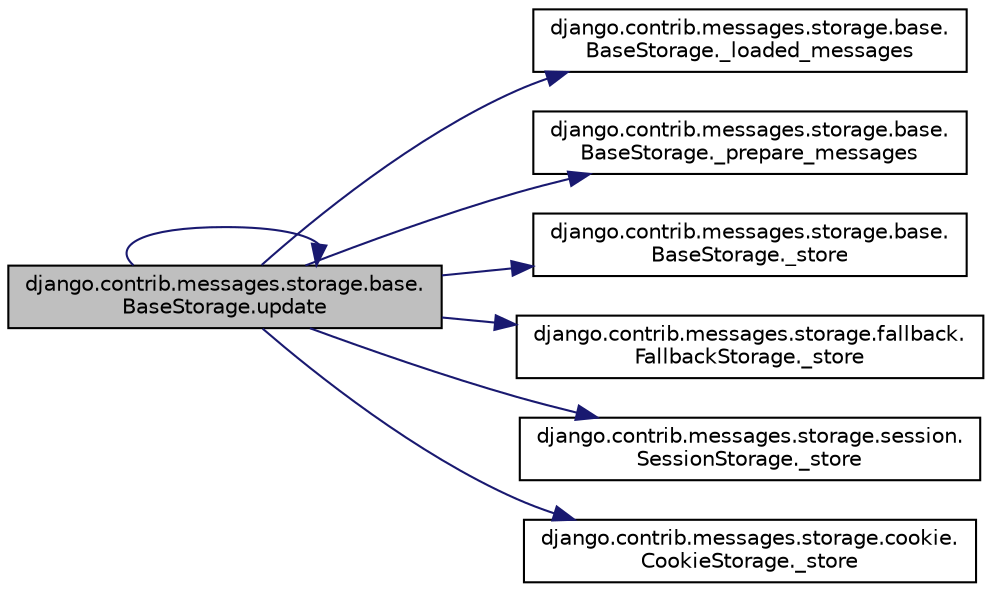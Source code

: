 digraph "django.contrib.messages.storage.base.BaseStorage.update"
{
 // LATEX_PDF_SIZE
  edge [fontname="Helvetica",fontsize="10",labelfontname="Helvetica",labelfontsize="10"];
  node [fontname="Helvetica",fontsize="10",shape=record];
  rankdir="LR";
  Node1 [label="django.contrib.messages.storage.base.\lBaseStorage.update",height=0.2,width=0.4,color="black", fillcolor="grey75", style="filled", fontcolor="black",tooltip=" "];
  Node1 -> Node2 [color="midnightblue",fontsize="10",style="solid",fontname="Helvetica"];
  Node2 [label="django.contrib.messages.storage.base.\lBaseStorage._loaded_messages",height=0.2,width=0.4,color="black", fillcolor="white", style="filled",URL="$dc/dc3/classdjango_1_1contrib_1_1messages_1_1storage_1_1base_1_1_base_storage.html#ab7e28a1091f5dd781cfe75628e87e5d9",tooltip=" "];
  Node1 -> Node3 [color="midnightblue",fontsize="10",style="solid",fontname="Helvetica"];
  Node3 [label="django.contrib.messages.storage.base.\lBaseStorage._prepare_messages",height=0.2,width=0.4,color="black", fillcolor="white", style="filled",URL="$dc/dc3/classdjango_1_1contrib_1_1messages_1_1storage_1_1base_1_1_base_storage.html#a7d6f4a0e13bc2fb072a80c80e4b2c497",tooltip=" "];
  Node1 -> Node4 [color="midnightblue",fontsize="10",style="solid",fontname="Helvetica"];
  Node4 [label="django.contrib.messages.storage.base.\lBaseStorage._store",height=0.2,width=0.4,color="black", fillcolor="white", style="filled",URL="$dc/dc3/classdjango_1_1contrib_1_1messages_1_1storage_1_1base_1_1_base_storage.html#a582be60066e8e4b14f0009fa440c4414",tooltip=" "];
  Node1 -> Node5 [color="midnightblue",fontsize="10",style="solid",fontname="Helvetica"];
  Node5 [label="django.contrib.messages.storage.fallback.\lFallbackStorage._store",height=0.2,width=0.4,color="black", fillcolor="white", style="filled",URL="$d4/dcf/classdjango_1_1contrib_1_1messages_1_1storage_1_1fallback_1_1_fallback_storage.html#af227afe986600c9d9ee403aba6f67896",tooltip=" "];
  Node1 -> Node6 [color="midnightblue",fontsize="10",style="solid",fontname="Helvetica"];
  Node6 [label="django.contrib.messages.storage.session.\lSessionStorage._store",height=0.2,width=0.4,color="black", fillcolor="white", style="filled",URL="$db/d1e/classdjango_1_1contrib_1_1messages_1_1storage_1_1session_1_1_session_storage.html#a32032b42e5365909c2fc351113248293",tooltip=" "];
  Node1 -> Node7 [color="midnightblue",fontsize="10",style="solid",fontname="Helvetica"];
  Node7 [label="django.contrib.messages.storage.cookie.\lCookieStorage._store",height=0.2,width=0.4,color="black", fillcolor="white", style="filled",URL="$d2/dd6/classdjango_1_1contrib_1_1messages_1_1storage_1_1cookie_1_1_cookie_storage.html#a1936a9cf90dfb8e33a96ecfbc070fb10",tooltip=" "];
  Node1 -> Node1 [color="midnightblue",fontsize="10",style="solid",fontname="Helvetica"];
}
